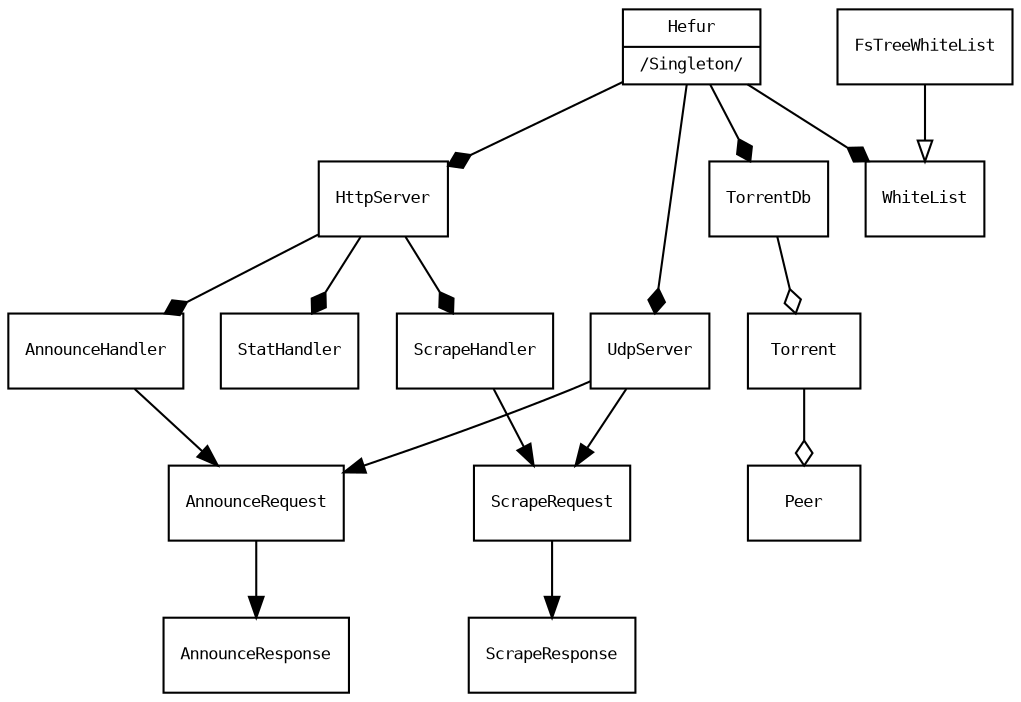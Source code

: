 # dot -T png design.dot >design.png && xv design.png

digraph Twinit
{
        fontname="monospace";
        fontsize=8;

        node [fontname="monospace",fontsize=8,shape="record"];
        edge [fontname="monospace",fontsize=8,shape="record"];

        Hefur [shape=record,label="{Hefur|/Singleton/}"];
        TorrentDb;
        Torrent;
        Peer;
        HttpServer;
        AnnounceRequest;
        AnnounceResponse;
        AnnounceHandler;
        ScrapeRequest;
        ScrapeResponse;
        ScrapeHandler;
        StatHandler;
        UdpServer;
        WhiteList;
        FsTreeWhiteList;

        Hefur -> TorrentDb [arrowhead=diamond];
        Hefur -> WhiteList [arrowhead=diamond];
        Hefur -> HttpServer [arrowhead=diamond];
        Hefur -> UdpServer [arrowhead=diamond];

        Torrent -> Peer [arrowhead=odiamond];

        TorrentDb -> Torrent [arrowhead=odiamond];

        HttpServer -> AnnounceHandler [arrowhead=diamond];
        HttpServer -> ScrapeHandler [arrowhead=diamond];
        HttpServer -> StatHandler [arrowhead=diamond];

        FsTreeWhiteList -> WhiteList [arrowhead=onormal];

        AnnounceHandler -> AnnounceRequest;
        ScrapeHandler -> ScrapeRequest;
        UdpServer -> AnnounceRequest;
        UdpServer -> ScrapeRequest;

        AnnounceRequest -> AnnounceResponse;
        ScrapeRequest -> ScrapeResponse;
}
